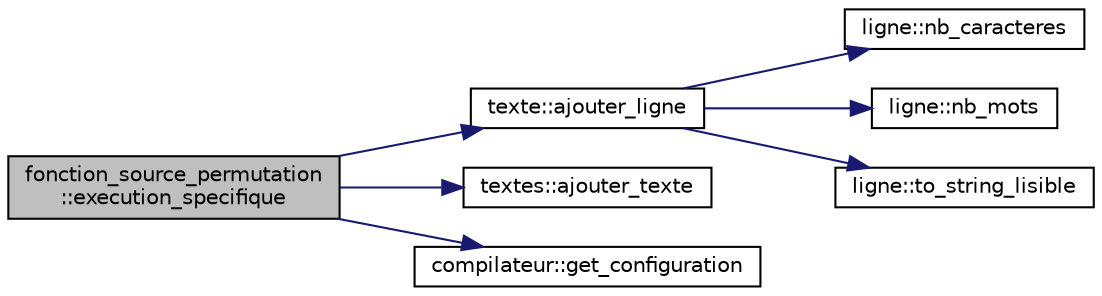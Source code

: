 digraph "fonction_source_permutation::execution_specifique"
{
  edge [fontname="Helvetica",fontsize="10",labelfontname="Helvetica",labelfontsize="10"];
  node [fontname="Helvetica",fontsize="10",shape=record];
  rankdir="LR";
  Node24 [label="fonction_source_permutation\l::execution_specifique",height=0.2,width=0.4,color="black", fillcolor="grey75", style="filled", fontcolor="black"];
  Node24 -> Node25 [color="midnightblue",fontsize="10",style="solid",fontname="Helvetica"];
  Node25 [label="texte::ajouter_ligne",height=0.2,width=0.4,color="black", fillcolor="white", style="filled",URL="$classtexte.html#abb3d9763a37659b12552379cb4e0dc8c",tooltip="Ajoute une ligne donnée en fin de texte. "];
  Node25 -> Node26 [color="midnightblue",fontsize="10",style="solid",fontname="Helvetica"];
  Node26 [label="ligne::nb_caracteres",height=0.2,width=0.4,color="black", fillcolor="white", style="filled",URL="$classligne.html#a3bfedd99e8ffbb068432df6d0768d5d1",tooltip="Retourne le nombre de caractères de la ligne. "];
  Node25 -> Node27 [color="midnightblue",fontsize="10",style="solid",fontname="Helvetica"];
  Node27 [label="ligne::nb_mots",height=0.2,width=0.4,color="black", fillcolor="white", style="filled",URL="$classligne.html#ada0847f3e3c95773bb2c03db970f81d7",tooltip="Retourne le nombre de mots de la ligne. "];
  Node25 -> Node28 [color="midnightblue",fontsize="10",style="solid",fontname="Helvetica"];
  Node28 [label="ligne::to_string_lisible",height=0.2,width=0.4,color="black", fillcolor="white", style="filled",URL="$classligne.html#affd23e66b472f932e1e28df34a652539",tooltip="Convertit et retourne la ligne au format QString avec l&#39;ajout de séparateur. "];
  Node24 -> Node29 [color="midnightblue",fontsize="10",style="solid",fontname="Helvetica"];
  Node29 [label="textes::ajouter_texte",height=0.2,width=0.4,color="black", fillcolor="white", style="filled",URL="$classtextes.html#a43f525d434beb88abf038c54fe656d91",tooltip="Ajoute un texte donné. "];
  Node24 -> Node30 [color="midnightblue",fontsize="10",style="solid",fontname="Helvetica"];
  Node30 [label="compilateur::get_configuration",height=0.2,width=0.4,color="black", fillcolor="white", style="filled",URL="$classcompilateur.html#a1b90b920c98f81b88171bda33967ffac",tooltip="Accesseur de la configuration courante. "];
}
